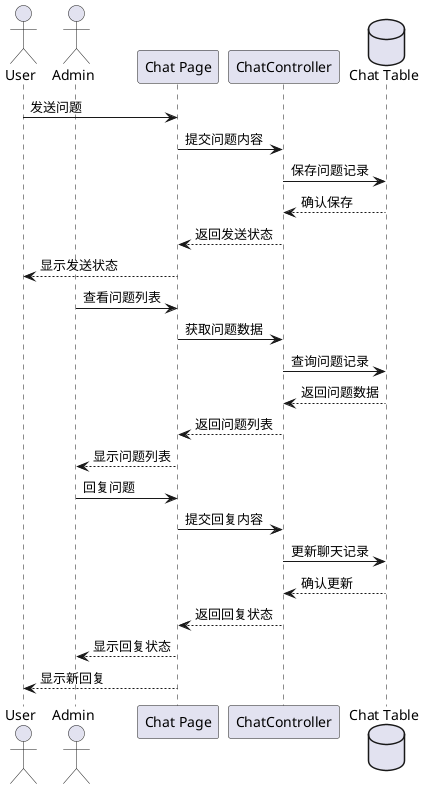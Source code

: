 @startuml
actor User
actor Admin
participant "Chat Page" as CP
participant "ChatController" as CC
database "Chat Table" as CT

User -> CP: 发送问题
CP -> CC: 提交问题内容
CC -> CT: 保存问题记录
CT --> CC: 确认保存
CC --> CP: 返回发送状态
CP --> User: 显示发送状态

Admin -> CP: 查看问题列表
CP -> CC: 获取问题数据
CC -> CT: 查询问题记录
CT --> CC: 返回问题数据
CC --> CP: 返回问题列表
CP --> Admin: 显示问题列表

Admin -> CP: 回复问题
CP -> CC: 提交回复内容
CC -> CT: 更新聊天记录
CT --> CC: 确认更新
CC --> CP: 返回回复状态
CP --> Admin: 显示回复状态
CP --> User: 显示新回复
@enduml 